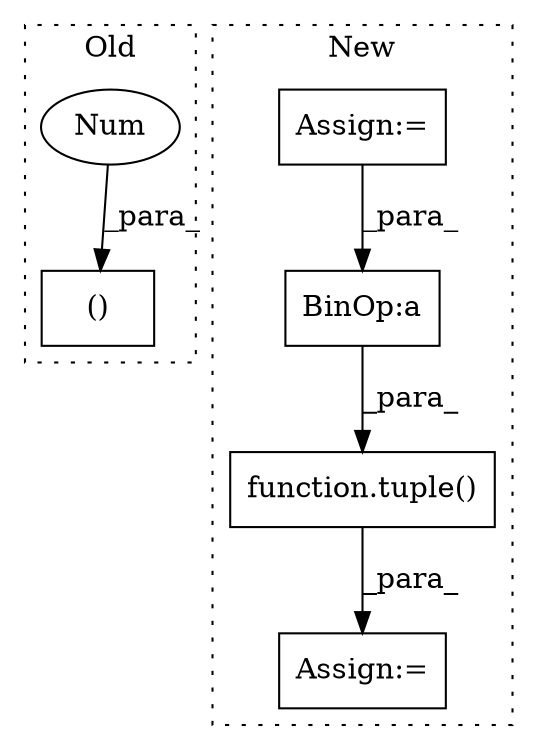 digraph G {
subgraph cluster0 {
1 [label="()" a="54" s="3043" l="5" shape="box"];
6 [label="Num" a="76" s="3045" l="3" shape="ellipse"];
label = "Old";
style="dotted";
}
subgraph cluster1 {
2 [label="function.tuple()" a="75" s="3125,3165" l="6,1" shape="box"];
3 [label="Assign:=" a="68" s="3122" l="3" shape="box"];
4 [label="Assign:=" a="68" s="3055" l="3" shape="box"];
5 [label="BinOp:a" a="82" s="3137" l="3" shape="box"];
label = "New";
style="dotted";
}
2 -> 3 [label="_para_"];
4 -> 5 [label="_para_"];
5 -> 2 [label="_para_"];
6 -> 1 [label="_para_"];
}